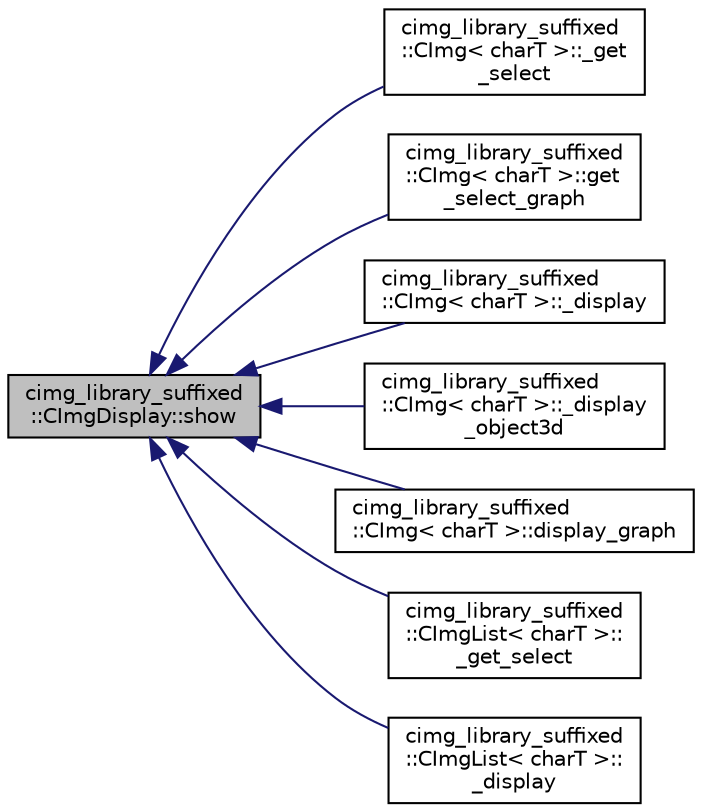 digraph "cimg_library_suffixed::CImgDisplay::show"
{
  edge [fontname="Helvetica",fontsize="10",labelfontname="Helvetica",labelfontsize="10"];
  node [fontname="Helvetica",fontsize="10",shape=record];
  rankdir="LR";
  Node1 [label="cimg_library_suffixed\l::CImgDisplay::show",height=0.2,width=0.4,color="black", fillcolor="grey75", style="filled" fontcolor="black"];
  Node1 -> Node2 [dir="back",color="midnightblue",fontsize="10",style="solid",fontname="Helvetica"];
  Node2 [label="cimg_library_suffixed\l::CImg\< charT \>::_get\l_select",height=0.2,width=0.4,color="black", fillcolor="white", style="filled",URL="$structcimg__library__suffixed_1_1_c_img.html#a5eabe7fe9d3b7069f8cd7719ff515bdf"];
  Node1 -> Node3 [dir="back",color="midnightblue",fontsize="10",style="solid",fontname="Helvetica"];
  Node3 [label="cimg_library_suffixed\l::CImg\< charT \>::get\l_select_graph",height=0.2,width=0.4,color="black", fillcolor="white", style="filled",URL="$structcimg__library__suffixed_1_1_c_img.html#a50e2ce61b6a7e29577dae4f85b999d91",tooltip="Select sub-graph in a graph."];
  Node1 -> Node4 [dir="back",color="midnightblue",fontsize="10",style="solid",fontname="Helvetica"];
  Node4 [label="cimg_library_suffixed\l::CImg\< charT \>::_display",height=0.2,width=0.4,color="black", fillcolor="white", style="filled",URL="$structcimg__library__suffixed_1_1_c_img.html#af37b4edd89e25655b4b7417f7695759a"];
  Node1 -> Node5 [dir="back",color="midnightblue",fontsize="10",style="solid",fontname="Helvetica"];
  Node5 [label="cimg_library_suffixed\l::CImg\< charT \>::_display\l_object3d",height=0.2,width=0.4,color="black", fillcolor="white", style="filled",URL="$structcimg__library__suffixed_1_1_c_img.html#a8b851d32cf0f6b1b0a93b592cae54331"];
  Node1 -> Node6 [dir="back",color="midnightblue",fontsize="10",style="solid",fontname="Helvetica"];
  Node6 [label="cimg_library_suffixed\l::CImg\< charT \>::display_graph",height=0.2,width=0.4,color="black", fillcolor="white", style="filled",URL="$structcimg__library__suffixed_1_1_c_img.html#a80315b8ae2ef18ec72c9caa405ed5577",tooltip="Display 1d graph in an interactive window."];
  Node1 -> Node7 [dir="back",color="midnightblue",fontsize="10",style="solid",fontname="Helvetica"];
  Node7 [label="cimg_library_suffixed\l::CImgList\< charT \>::\l_get_select",height=0.2,width=0.4,color="black", fillcolor="white", style="filled",URL="$structcimg__library__suffixed_1_1_c_img_list.html#afd2150d118b857bd9c50b2469e7ad9a4"];
  Node1 -> Node8 [dir="back",color="midnightblue",fontsize="10",style="solid",fontname="Helvetica"];
  Node8 [label="cimg_library_suffixed\l::CImgList\< charT \>::\l_display",height=0.2,width=0.4,color="black", fillcolor="white", style="filled",URL="$structcimg__library__suffixed_1_1_c_img_list.html#a69c49d313c9042e3dda45d2e011a859a"];
}
